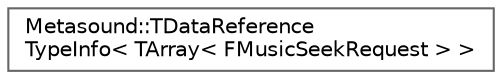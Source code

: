 digraph "Graphical Class Hierarchy"
{
 // INTERACTIVE_SVG=YES
 // LATEX_PDF_SIZE
  bgcolor="transparent";
  edge [fontname=Helvetica,fontsize=10,labelfontname=Helvetica,labelfontsize=10];
  node [fontname=Helvetica,fontsize=10,shape=box,height=0.2,width=0.4];
  rankdir="LR";
  Node0 [id="Node000000",label="Metasound::TDataReference\lTypeInfo\< TArray\< FMusicSeekRequest \> \>",height=0.2,width=0.4,color="grey40", fillcolor="white", style="filled",URL="$dd/df0/struct_1_1Metasound_1_1TDataReferenceTypeInfo_3_01TArray_3_01FMusicSeekRequest_01_4_01_4.html",tooltip=" "];
}
